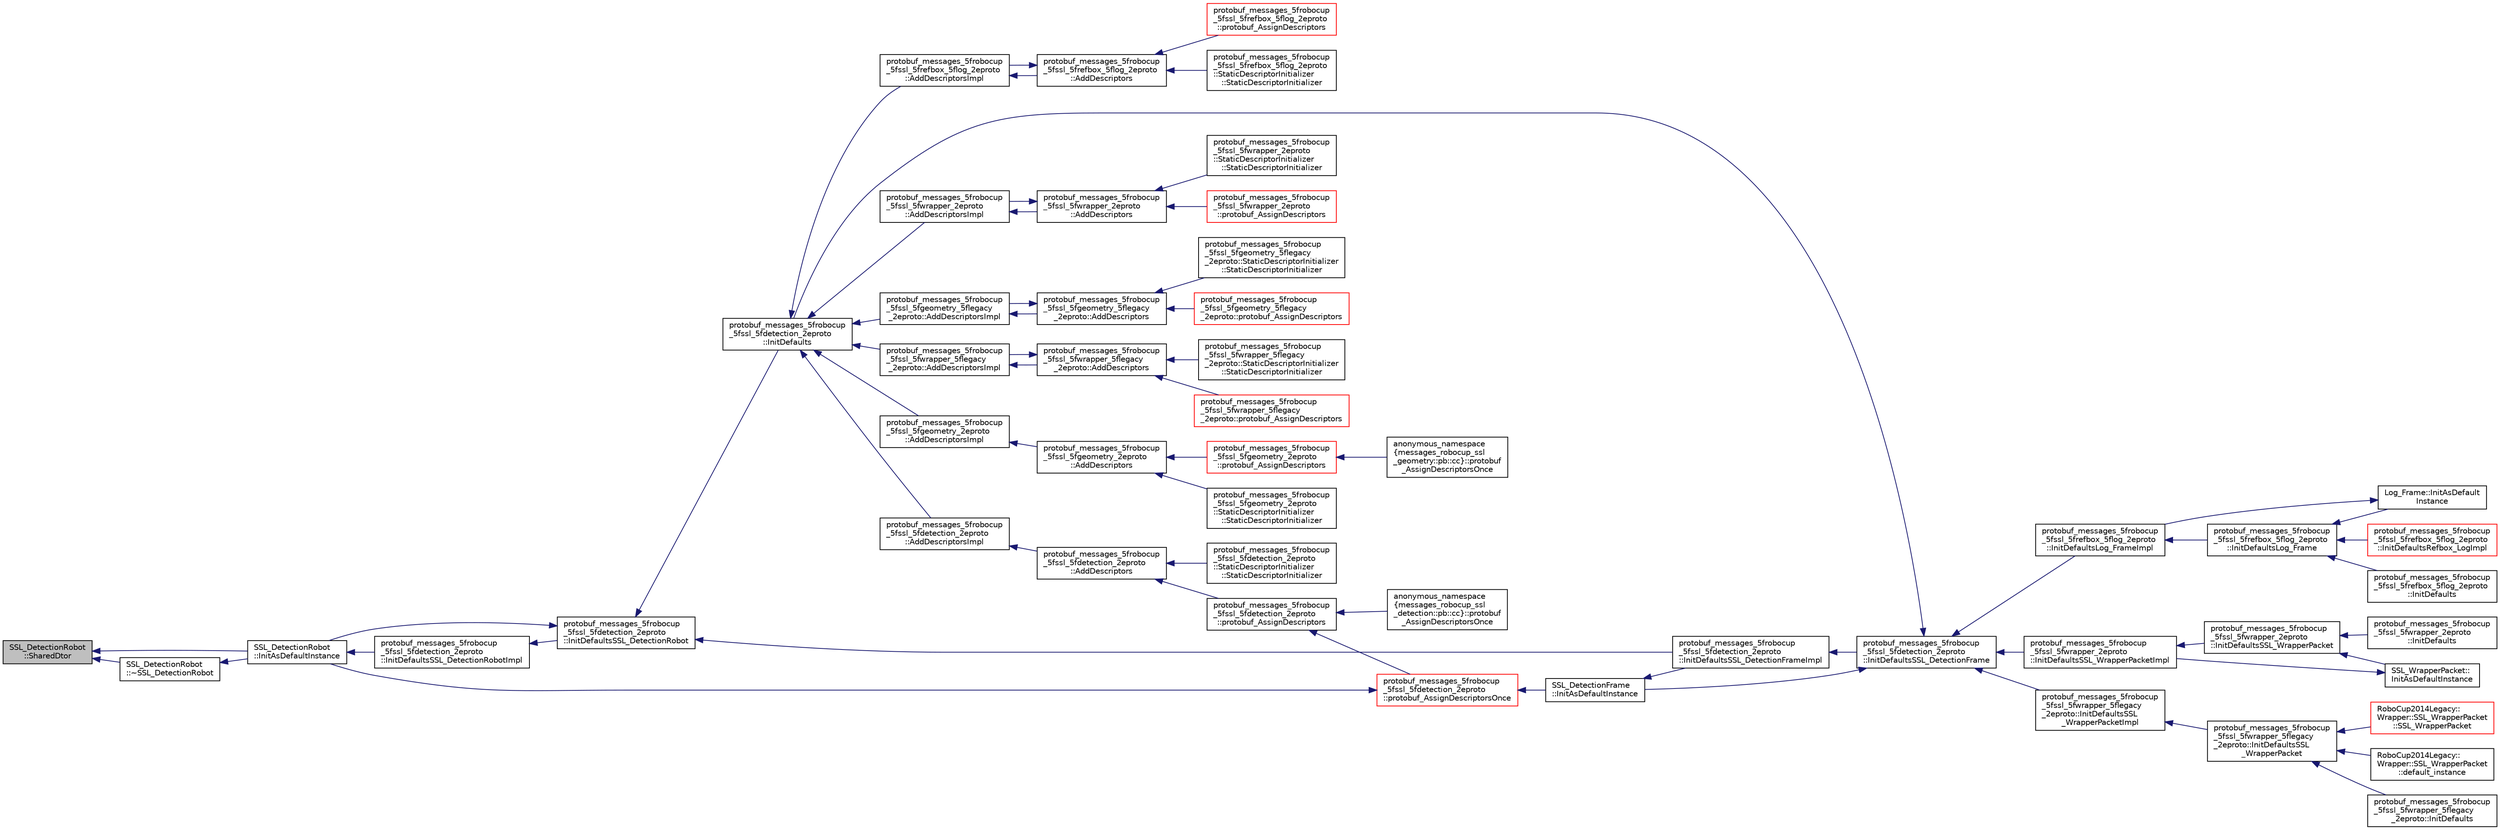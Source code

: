 digraph "SSL_DetectionRobot::SharedDtor"
{
 // INTERACTIVE_SVG=YES
  edge [fontname="Helvetica",fontsize="10",labelfontname="Helvetica",labelfontsize="10"];
  node [fontname="Helvetica",fontsize="10",shape=record];
  rankdir="LR";
  Node1 [label="SSL_DetectionRobot\l::SharedDtor",height=0.2,width=0.4,color="black", fillcolor="grey75", style="filled", fontcolor="black"];
  Node1 -> Node2 [dir="back",color="midnightblue",fontsize="10",style="solid",fontname="Helvetica"];
  Node2 [label="SSL_DetectionRobot\l::InitAsDefaultInstance",height=0.2,width=0.4,color="black", fillcolor="white", style="filled",URL="$d0/d30/class_s_s_l___detection_robot.html#a592a6f5cde7fcb38e3c7ebc663941784"];
  Node2 -> Node3 [dir="back",color="midnightblue",fontsize="10",style="solid",fontname="Helvetica"];
  Node3 [label="protobuf_messages_5frobocup\l_5fssl_5fdetection_2eproto\l::InitDefaultsSSL_DetectionRobotImpl",height=0.2,width=0.4,color="black", fillcolor="white", style="filled",URL="$da/d58/namespaceprotobuf__messages__5frobocup__5fssl__5fdetection__2eproto.html#ac301d682956e356c5784b33504e02e8f"];
  Node3 -> Node4 [dir="back",color="midnightblue",fontsize="10",style="solid",fontname="Helvetica"];
  Node4 [label="protobuf_messages_5frobocup\l_5fssl_5fdetection_2eproto\l::InitDefaultsSSL_DetectionRobot",height=0.2,width=0.4,color="black", fillcolor="white", style="filled",URL="$da/d58/namespaceprotobuf__messages__5frobocup__5fssl__5fdetection__2eproto.html#a13281fc8e3ff14a0cd9cbf7bdf4dee7c"];
  Node4 -> Node5 [dir="back",color="midnightblue",fontsize="10",style="solid",fontname="Helvetica"];
  Node5 [label="protobuf_messages_5frobocup\l_5fssl_5fdetection_2eproto\l::InitDefaultsSSL_DetectionFrameImpl",height=0.2,width=0.4,color="black", fillcolor="white", style="filled",URL="$da/d58/namespaceprotobuf__messages__5frobocup__5fssl__5fdetection__2eproto.html#abcda01c698ceea69b866bcd77daf6ac7"];
  Node5 -> Node6 [dir="back",color="midnightblue",fontsize="10",style="solid",fontname="Helvetica"];
  Node6 [label="protobuf_messages_5frobocup\l_5fssl_5fdetection_2eproto\l::InitDefaultsSSL_DetectionFrame",height=0.2,width=0.4,color="black", fillcolor="white", style="filled",URL="$da/d58/namespaceprotobuf__messages__5frobocup__5fssl__5fdetection__2eproto.html#aac7e92818d7edf9b3e9276b4e7233458"];
  Node6 -> Node7 [dir="back",color="midnightblue",fontsize="10",style="solid",fontname="Helvetica"];
  Node7 [label="SSL_DetectionFrame\l::InitAsDefaultInstance",height=0.2,width=0.4,color="black", fillcolor="white", style="filled",URL="$d3/dd1/class_s_s_l___detection_frame.html#a9b382e9282b41601ed3f573ef3034714"];
  Node7 -> Node5 [dir="back",color="midnightblue",fontsize="10",style="solid",fontname="Helvetica"];
  Node6 -> Node8 [dir="back",color="midnightblue",fontsize="10",style="solid",fontname="Helvetica"];
  Node8 [label="protobuf_messages_5frobocup\l_5fssl_5fdetection_2eproto\l::InitDefaults",height=0.2,width=0.4,color="black", fillcolor="white", style="filled",URL="$da/d58/namespaceprotobuf__messages__5frobocup__5fssl__5fdetection__2eproto.html#a623b69f0469a599a08aef7a053ca186b"];
  Node8 -> Node9 [dir="back",color="midnightblue",fontsize="10",style="solid",fontname="Helvetica"];
  Node9 [label="protobuf_messages_5frobocup\l_5fssl_5fdetection_2eproto\l::AddDescriptorsImpl",height=0.2,width=0.4,color="black", fillcolor="white", style="filled",URL="$da/d58/namespaceprotobuf__messages__5frobocup__5fssl__5fdetection__2eproto.html#a8b270bfa704ad1004deb0cd81179193c"];
  Node9 -> Node10 [dir="back",color="midnightblue",fontsize="10",style="solid",fontname="Helvetica"];
  Node10 [label="protobuf_messages_5frobocup\l_5fssl_5fdetection_2eproto\l::AddDescriptors",height=0.2,width=0.4,color="black", fillcolor="white", style="filled",URL="$da/d58/namespaceprotobuf__messages__5frobocup__5fssl__5fdetection__2eproto.html#a46b3ad327f8a65123456885780d9ce51"];
  Node10 -> Node11 [dir="back",color="midnightblue",fontsize="10",style="solid",fontname="Helvetica"];
  Node11 [label="protobuf_messages_5frobocup\l_5fssl_5fdetection_2eproto\l::protobuf_AssignDescriptors",height=0.2,width=0.4,color="black", fillcolor="white", style="filled",URL="$da/d58/namespaceprotobuf__messages__5frobocup__5fssl__5fdetection__2eproto.html#ab9f9ee3bd3a082e427d81ddf173b6c77"];
  Node11 -> Node12 [dir="back",color="midnightblue",fontsize="10",style="solid",fontname="Helvetica"];
  Node12 [label="anonymous_namespace\l\{messages_robocup_ssl\l_detection::pb::cc\}::protobuf\l_AssignDescriptorsOnce",height=0.2,width=0.4,color="black", fillcolor="white", style="filled",URL="$d6/dd8/namespaceanonymous__namespace_02messages__robocup__ssl__detection_8pb_8cc_03.html#a781e2325bf540877cf4f95a939a58263"];
  Node11 -> Node13 [dir="back",color="midnightblue",fontsize="10",style="solid",fontname="Helvetica"];
  Node13 [label="protobuf_messages_5frobocup\l_5fssl_5fdetection_2eproto\l::protobuf_AssignDescriptorsOnce",height=0.2,width=0.4,color="red", fillcolor="white", style="filled",URL="$da/d58/namespaceprotobuf__messages__5frobocup__5fssl__5fdetection__2eproto.html#ad8e01c092f9d19f10232e01c40fce1aa"];
  Node13 -> Node2 [dir="back",color="midnightblue",fontsize="10",style="solid",fontname="Helvetica"];
  Node13 -> Node7 [dir="back",color="midnightblue",fontsize="10",style="solid",fontname="Helvetica"];
  Node10 -> Node14 [dir="back",color="midnightblue",fontsize="10",style="solid",fontname="Helvetica"];
  Node14 [label="protobuf_messages_5frobocup\l_5fssl_5fdetection_2eproto\l::StaticDescriptorInitializer\l::StaticDescriptorInitializer",height=0.2,width=0.4,color="black", fillcolor="white", style="filled",URL="$de/d32/structprotobuf__messages__5frobocup__5fssl__5fdetection__2eproto_1_1_static_descriptor_initializer.html#a0a5174f0e3470a1141c004dda9f490a4"];
  Node8 -> Node15 [dir="back",color="midnightblue",fontsize="10",style="solid",fontname="Helvetica"];
  Node15 [label="protobuf_messages_5frobocup\l_5fssl_5fgeometry_2eproto\l::AddDescriptorsImpl",height=0.2,width=0.4,color="black", fillcolor="white", style="filled",URL="$d4/d2b/namespaceprotobuf__messages__5frobocup__5fssl__5fgeometry__2eproto.html#a1417be0b6fca2575ef170c61b6675a0c"];
  Node15 -> Node16 [dir="back",color="midnightblue",fontsize="10",style="solid",fontname="Helvetica"];
  Node16 [label="protobuf_messages_5frobocup\l_5fssl_5fgeometry_2eproto\l::AddDescriptors",height=0.2,width=0.4,color="black", fillcolor="white", style="filled",URL="$d4/d2b/namespaceprotobuf__messages__5frobocup__5fssl__5fgeometry__2eproto.html#a4c5109daf63949a17a1a516ded791b41"];
  Node16 -> Node17 [dir="back",color="midnightblue",fontsize="10",style="solid",fontname="Helvetica"];
  Node17 [label="protobuf_messages_5frobocup\l_5fssl_5fgeometry_2eproto\l::protobuf_AssignDescriptors",height=0.2,width=0.4,color="red", fillcolor="white", style="filled",URL="$d4/d2b/namespaceprotobuf__messages__5frobocup__5fssl__5fgeometry__2eproto.html#a4d3ff4b674f7cba1c6523a136ad4b76f"];
  Node17 -> Node18 [dir="back",color="midnightblue",fontsize="10",style="solid",fontname="Helvetica"];
  Node18 [label="anonymous_namespace\l\{messages_robocup_ssl\l_geometry::pb::cc\}::protobuf\l_AssignDescriptorsOnce",height=0.2,width=0.4,color="black", fillcolor="white", style="filled",URL="$dc/dd2/namespaceanonymous__namespace_02messages__robocup__ssl__geometry_8pb_8cc_03.html#adfa224c43768a879e03e391648e0e9d5"];
  Node16 -> Node19 [dir="back",color="midnightblue",fontsize="10",style="solid",fontname="Helvetica"];
  Node19 [label="protobuf_messages_5frobocup\l_5fssl_5fgeometry_2eproto\l::StaticDescriptorInitializer\l::StaticDescriptorInitializer",height=0.2,width=0.4,color="black", fillcolor="white", style="filled",URL="$d8/d32/structprotobuf__messages__5frobocup__5fssl__5fgeometry__2eproto_1_1_static_descriptor_initializer.html#ab9d3c9cdb895f7d45895ba8a38d6f89f"];
  Node8 -> Node20 [dir="back",color="midnightblue",fontsize="10",style="solid",fontname="Helvetica"];
  Node20 [label="protobuf_messages_5frobocup\l_5fssl_5frefbox_5flog_2eproto\l::AddDescriptorsImpl",height=0.2,width=0.4,color="black", fillcolor="white", style="filled",URL="$d4/dad/namespaceprotobuf__messages__5frobocup__5fssl__5frefbox__5flog__2eproto.html#a4cc54d8cb777364ecd8f8d73de619333"];
  Node20 -> Node21 [dir="back",color="midnightblue",fontsize="10",style="solid",fontname="Helvetica"];
  Node21 [label="protobuf_messages_5frobocup\l_5fssl_5frefbox_5flog_2eproto\l::AddDescriptors",height=0.2,width=0.4,color="black", fillcolor="white", style="filled",URL="$d4/dad/namespaceprotobuf__messages__5frobocup__5fssl__5frefbox__5flog__2eproto.html#adb6e97ce1a856702e3ae475e3db4ec20"];
  Node21 -> Node22 [dir="back",color="midnightblue",fontsize="10",style="solid",fontname="Helvetica"];
  Node22 [label="protobuf_messages_5frobocup\l_5fssl_5frefbox_5flog_2eproto\l::protobuf_AssignDescriptors",height=0.2,width=0.4,color="red", fillcolor="white", style="filled",URL="$d4/dad/namespaceprotobuf__messages__5frobocup__5fssl__5frefbox__5flog__2eproto.html#ac70af3819b74b5edb139a5d892c1384e"];
  Node21 -> Node20 [dir="back",color="midnightblue",fontsize="10",style="solid",fontname="Helvetica"];
  Node21 -> Node23 [dir="back",color="midnightblue",fontsize="10",style="solid",fontname="Helvetica"];
  Node23 [label="protobuf_messages_5frobocup\l_5fssl_5frefbox_5flog_2eproto\l::StaticDescriptorInitializer\l::StaticDescriptorInitializer",height=0.2,width=0.4,color="black", fillcolor="white", style="filled",URL="$d8/d18/structprotobuf__messages__5frobocup__5fssl__5frefbox__5flog__2eproto_1_1_static_descriptor_initializer.html#adebde36eb871a1d0a03b1260f9f83cc5"];
  Node8 -> Node24 [dir="back",color="midnightblue",fontsize="10",style="solid",fontname="Helvetica"];
  Node24 [label="protobuf_messages_5frobocup\l_5fssl_5fwrapper_2eproto\l::AddDescriptorsImpl",height=0.2,width=0.4,color="black", fillcolor="white", style="filled",URL="$dd/db5/namespaceprotobuf__messages__5frobocup__5fssl__5fwrapper__2eproto.html#aef74cb4093f9075d0f79133232f934e5"];
  Node24 -> Node25 [dir="back",color="midnightblue",fontsize="10",style="solid",fontname="Helvetica"];
  Node25 [label="protobuf_messages_5frobocup\l_5fssl_5fwrapper_2eproto\l::AddDescriptors",height=0.2,width=0.4,color="black", fillcolor="white", style="filled",URL="$dd/db5/namespaceprotobuf__messages__5frobocup__5fssl__5fwrapper__2eproto.html#a6d69084baf4c2ec1e1087e313bd51c6c"];
  Node25 -> Node26 [dir="back",color="midnightblue",fontsize="10",style="solid",fontname="Helvetica"];
  Node26 [label="protobuf_messages_5frobocup\l_5fssl_5fwrapper_2eproto\l::protobuf_AssignDescriptors",height=0.2,width=0.4,color="red", fillcolor="white", style="filled",URL="$dd/db5/namespaceprotobuf__messages__5frobocup__5fssl__5fwrapper__2eproto.html#af4c7f8682d9de22ebe71197ce08cbef3"];
  Node25 -> Node24 [dir="back",color="midnightblue",fontsize="10",style="solid",fontname="Helvetica"];
  Node25 -> Node27 [dir="back",color="midnightblue",fontsize="10",style="solid",fontname="Helvetica"];
  Node27 [label="protobuf_messages_5frobocup\l_5fssl_5fwrapper_2eproto\l::StaticDescriptorInitializer\l::StaticDescriptorInitializer",height=0.2,width=0.4,color="black", fillcolor="white", style="filled",URL="$d9/dea/structprotobuf__messages__5frobocup__5fssl__5fwrapper__2eproto_1_1_static_descriptor_initializer.html#ac92c112f814e1d982bfb9bc556c0c906"];
  Node8 -> Node28 [dir="back",color="midnightblue",fontsize="10",style="solid",fontname="Helvetica"];
  Node28 [label="protobuf_messages_5frobocup\l_5fssl_5fgeometry_5flegacy\l_2eproto::AddDescriptorsImpl",height=0.2,width=0.4,color="black", fillcolor="white", style="filled",URL="$de/d4b/namespaceprotobuf__messages__5frobocup__5fssl__5fgeometry__5flegacy__2eproto.html#a23fe1f9cfacd0e411d7ab167c10b9279"];
  Node28 -> Node29 [dir="back",color="midnightblue",fontsize="10",style="solid",fontname="Helvetica"];
  Node29 [label="protobuf_messages_5frobocup\l_5fssl_5fgeometry_5flegacy\l_2eproto::AddDescriptors",height=0.2,width=0.4,color="black", fillcolor="white", style="filled",URL="$de/d4b/namespaceprotobuf__messages__5frobocup__5fssl__5fgeometry__5flegacy__2eproto.html#ab93a4b2f4ecd804bb944d898659f95d9"];
  Node29 -> Node30 [dir="back",color="midnightblue",fontsize="10",style="solid",fontname="Helvetica"];
  Node30 [label="protobuf_messages_5frobocup\l_5fssl_5fgeometry_5flegacy\l_2eproto::protobuf_AssignDescriptors",height=0.2,width=0.4,color="red", fillcolor="white", style="filled",URL="$de/d4b/namespaceprotobuf__messages__5frobocup__5fssl__5fgeometry__5flegacy__2eproto.html#abbe871c21f496d77d61666a99e4785fb"];
  Node29 -> Node28 [dir="back",color="midnightblue",fontsize="10",style="solid",fontname="Helvetica"];
  Node29 -> Node31 [dir="back",color="midnightblue",fontsize="10",style="solid",fontname="Helvetica"];
  Node31 [label="protobuf_messages_5frobocup\l_5fssl_5fgeometry_5flegacy\l_2eproto::StaticDescriptorInitializer\l::StaticDescriptorInitializer",height=0.2,width=0.4,color="black", fillcolor="white", style="filled",URL="$df/d20/structprotobuf__messages__5frobocup__5fssl__5fgeometry__5flegacy__2eproto_1_1_static_descriptor_initializer.html#a7cddc8c81ce898942e336d9820ecba69"];
  Node8 -> Node32 [dir="back",color="midnightblue",fontsize="10",style="solid",fontname="Helvetica"];
  Node32 [label="protobuf_messages_5frobocup\l_5fssl_5fwrapper_5flegacy\l_2eproto::AddDescriptorsImpl",height=0.2,width=0.4,color="black", fillcolor="white", style="filled",URL="$d6/de3/namespaceprotobuf__messages__5frobocup__5fssl__5fwrapper__5flegacy__2eproto.html#a656fc0a51aa128b2de08a2156fcbfbd3"];
  Node32 -> Node33 [dir="back",color="midnightblue",fontsize="10",style="solid",fontname="Helvetica"];
  Node33 [label="protobuf_messages_5frobocup\l_5fssl_5fwrapper_5flegacy\l_2eproto::AddDescriptors",height=0.2,width=0.4,color="black", fillcolor="white", style="filled",URL="$d6/de3/namespaceprotobuf__messages__5frobocup__5fssl__5fwrapper__5flegacy__2eproto.html#a8be635c20af48e8a4265181f2dc978e8"];
  Node33 -> Node34 [dir="back",color="midnightblue",fontsize="10",style="solid",fontname="Helvetica"];
  Node34 [label="protobuf_messages_5frobocup\l_5fssl_5fwrapper_5flegacy\l_2eproto::protobuf_AssignDescriptors",height=0.2,width=0.4,color="red", fillcolor="white", style="filled",URL="$d6/de3/namespaceprotobuf__messages__5frobocup__5fssl__5fwrapper__5flegacy__2eproto.html#ad6870add0fd8e5bec22593ac5253aefe"];
  Node33 -> Node32 [dir="back",color="midnightblue",fontsize="10",style="solid",fontname="Helvetica"];
  Node33 -> Node35 [dir="back",color="midnightblue",fontsize="10",style="solid",fontname="Helvetica"];
  Node35 [label="protobuf_messages_5frobocup\l_5fssl_5fwrapper_5flegacy\l_2eproto::StaticDescriptorInitializer\l::StaticDescriptorInitializer",height=0.2,width=0.4,color="black", fillcolor="white", style="filled",URL="$d0/d33/structprotobuf__messages__5frobocup__5fssl__5fwrapper__5flegacy__2eproto_1_1_static_descriptor_initializer.html#ae33d8b2281babb29d68a436543a0883f"];
  Node6 -> Node36 [dir="back",color="midnightblue",fontsize="10",style="solid",fontname="Helvetica"];
  Node36 [label="protobuf_messages_5frobocup\l_5fssl_5frefbox_5flog_2eproto\l::InitDefaultsLog_FrameImpl",height=0.2,width=0.4,color="black", fillcolor="white", style="filled",URL="$d4/dad/namespaceprotobuf__messages__5frobocup__5fssl__5frefbox__5flog__2eproto.html#abd9882c034981ae8ac1921514d48dde7"];
  Node36 -> Node37 [dir="back",color="midnightblue",fontsize="10",style="solid",fontname="Helvetica"];
  Node37 [label="protobuf_messages_5frobocup\l_5fssl_5frefbox_5flog_2eproto\l::InitDefaultsLog_Frame",height=0.2,width=0.4,color="black", fillcolor="white", style="filled",URL="$d4/dad/namespaceprotobuf__messages__5frobocup__5fssl__5frefbox__5flog__2eproto.html#aef301de1aceeffdd6d5205a9b9346491"];
  Node37 -> Node38 [dir="back",color="midnightblue",fontsize="10",style="solid",fontname="Helvetica"];
  Node38 [label="protobuf_messages_5frobocup\l_5fssl_5frefbox_5flog_2eproto\l::InitDefaultsRefbox_LogImpl",height=0.2,width=0.4,color="red", fillcolor="white", style="filled",URL="$d4/dad/namespaceprotobuf__messages__5frobocup__5fssl__5frefbox__5flog__2eproto.html#ac64137e00c06b68ff9a3f318aef43928"];
  Node37 -> Node39 [dir="back",color="midnightblue",fontsize="10",style="solid",fontname="Helvetica"];
  Node39 [label="Log_Frame::InitAsDefault\lInstance",height=0.2,width=0.4,color="black", fillcolor="white", style="filled",URL="$da/d8c/class_log___frame.html#a4527e10e9dcdb77b87edf65115e0f628"];
  Node39 -> Node36 [dir="back",color="midnightblue",fontsize="10",style="solid",fontname="Helvetica"];
  Node37 -> Node40 [dir="back",color="midnightblue",fontsize="10",style="solid",fontname="Helvetica"];
  Node40 [label="protobuf_messages_5frobocup\l_5fssl_5frefbox_5flog_2eproto\l::InitDefaults",height=0.2,width=0.4,color="black", fillcolor="white", style="filled",URL="$d4/dad/namespaceprotobuf__messages__5frobocup__5fssl__5frefbox__5flog__2eproto.html#abd3328f4ac13d63375090ce29d01bd2b"];
  Node6 -> Node41 [dir="back",color="midnightblue",fontsize="10",style="solid",fontname="Helvetica"];
  Node41 [label="protobuf_messages_5frobocup\l_5fssl_5fwrapper_2eproto\l::InitDefaultsSSL_WrapperPacketImpl",height=0.2,width=0.4,color="black", fillcolor="white", style="filled",URL="$dd/db5/namespaceprotobuf__messages__5frobocup__5fssl__5fwrapper__2eproto.html#a80dce5872ee3d4a49e79ed6b67ead2b6"];
  Node41 -> Node42 [dir="back",color="midnightblue",fontsize="10",style="solid",fontname="Helvetica"];
  Node42 [label="protobuf_messages_5frobocup\l_5fssl_5fwrapper_2eproto\l::InitDefaultsSSL_WrapperPacket",height=0.2,width=0.4,color="black", fillcolor="white", style="filled",URL="$dd/db5/namespaceprotobuf__messages__5frobocup__5fssl__5fwrapper__2eproto.html#a759b1903d56c9a9d75043f593d768578"];
  Node42 -> Node43 [dir="back",color="midnightblue",fontsize="10",style="solid",fontname="Helvetica"];
  Node43 [label="SSL_WrapperPacket::\lInitAsDefaultInstance",height=0.2,width=0.4,color="black", fillcolor="white", style="filled",URL="$d3/ddc/class_s_s_l___wrapper_packet.html#ae6927fbac123ba2e3b682c0a895940cb"];
  Node43 -> Node41 [dir="back",color="midnightblue",fontsize="10",style="solid",fontname="Helvetica"];
  Node42 -> Node44 [dir="back",color="midnightblue",fontsize="10",style="solid",fontname="Helvetica"];
  Node44 [label="protobuf_messages_5frobocup\l_5fssl_5fwrapper_2eproto\l::InitDefaults",height=0.2,width=0.4,color="black", fillcolor="white", style="filled",URL="$dd/db5/namespaceprotobuf__messages__5frobocup__5fssl__5fwrapper__2eproto.html#a5c74e25b29edbf9a0f0ff80d5d914b22"];
  Node6 -> Node45 [dir="back",color="midnightblue",fontsize="10",style="solid",fontname="Helvetica"];
  Node45 [label="protobuf_messages_5frobocup\l_5fssl_5fwrapper_5flegacy\l_2eproto::InitDefaultsSSL\l_WrapperPacketImpl",height=0.2,width=0.4,color="black", fillcolor="white", style="filled",URL="$d6/de3/namespaceprotobuf__messages__5frobocup__5fssl__5fwrapper__5flegacy__2eproto.html#a99e7a833c82e02a8db1f8b46a921eee5"];
  Node45 -> Node46 [dir="back",color="midnightblue",fontsize="10",style="solid",fontname="Helvetica"];
  Node46 [label="protobuf_messages_5frobocup\l_5fssl_5fwrapper_5flegacy\l_2eproto::InitDefaultsSSL\l_WrapperPacket",height=0.2,width=0.4,color="black", fillcolor="white", style="filled",URL="$d6/de3/namespaceprotobuf__messages__5frobocup__5fssl__5fwrapper__5flegacy__2eproto.html#ad1f8b5692de91a37a9723958e72904d1"];
  Node46 -> Node47 [dir="back",color="midnightblue",fontsize="10",style="solid",fontname="Helvetica"];
  Node47 [label="RoboCup2014Legacy::\lWrapper::SSL_WrapperPacket\l::SSL_WrapperPacket",height=0.2,width=0.4,color="red", fillcolor="white", style="filled",URL="$d6/d23/class_robo_cup2014_legacy_1_1_wrapper_1_1_s_s_l___wrapper_packet.html#a59388d84905d348178b490c966e6f85c"];
  Node46 -> Node48 [dir="back",color="midnightblue",fontsize="10",style="solid",fontname="Helvetica"];
  Node48 [label="RoboCup2014Legacy::\lWrapper::SSL_WrapperPacket\l::default_instance",height=0.2,width=0.4,color="black", fillcolor="white", style="filled",URL="$d6/d23/class_robo_cup2014_legacy_1_1_wrapper_1_1_s_s_l___wrapper_packet.html#a1fbc5a97f510d5629aa8badac6fb5968"];
  Node46 -> Node49 [dir="back",color="midnightblue",fontsize="10",style="solid",fontname="Helvetica"];
  Node49 [label="protobuf_messages_5frobocup\l_5fssl_5fwrapper_5flegacy\l_2eproto::InitDefaults",height=0.2,width=0.4,color="black", fillcolor="white", style="filled",URL="$d6/de3/namespaceprotobuf__messages__5frobocup__5fssl__5fwrapper__5flegacy__2eproto.html#ae28ebaeae140baabb93f147e6a26be70"];
  Node4 -> Node2 [dir="back",color="midnightblue",fontsize="10",style="solid",fontname="Helvetica"];
  Node4 -> Node8 [dir="back",color="midnightblue",fontsize="10",style="solid",fontname="Helvetica"];
  Node1 -> Node50 [dir="back",color="midnightblue",fontsize="10",style="solid",fontname="Helvetica"];
  Node50 [label="SSL_DetectionRobot\l::~SSL_DetectionRobot",height=0.2,width=0.4,color="black", fillcolor="white", style="filled",URL="$d0/d30/class_s_s_l___detection_robot.html#a2a5d32abb71ccd838f45e293fca80d43"];
  Node50 -> Node2 [dir="back",color="midnightblue",fontsize="10",style="solid",fontname="Helvetica"];
}
